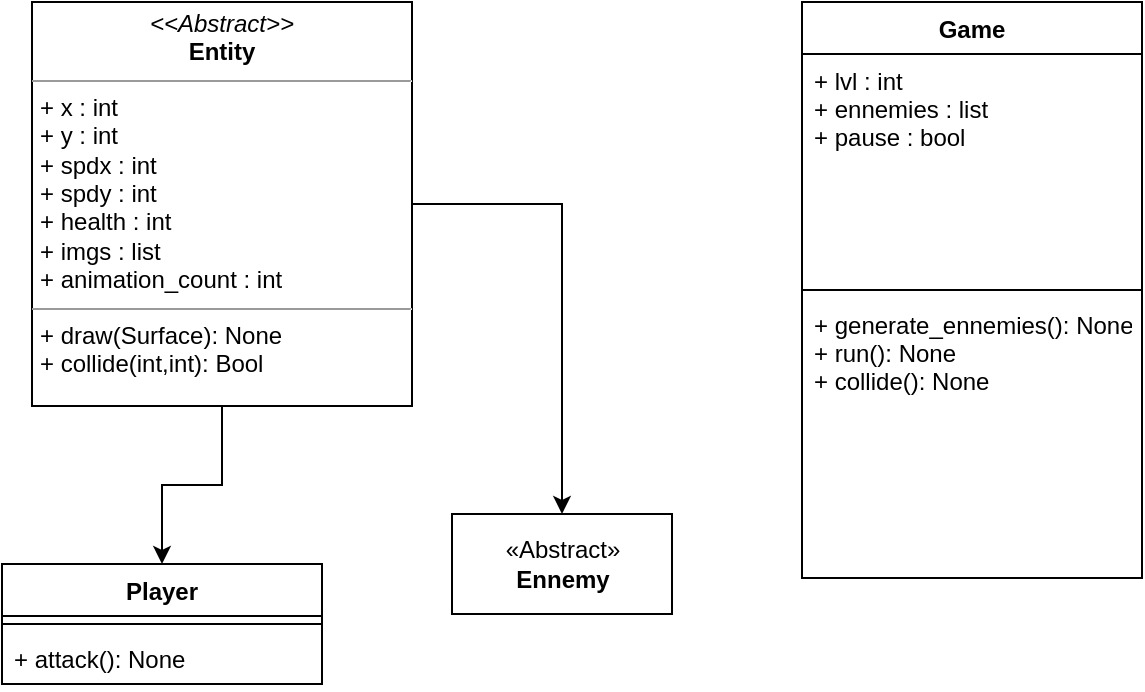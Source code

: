 <mxfile version="11.0.0" type="device"><diagram id="NiFWKrrMraMNU7QMFFw-" name="Page-1"><mxGraphModel dx="1532" dy="870" grid="1" gridSize="10" guides="1" tooltips="1" connect="1" arrows="1" fold="1" page="1" pageScale="1" pageWidth="827" pageHeight="1169" math="0" shadow="0"><root><mxCell id="0"/><mxCell id="1" parent="0"/><mxCell id="YZiMisvFsyYyr45cTbjs-10" value="Player" style="swimlane;fontStyle=1;align=center;verticalAlign=top;childLayout=stackLayout;horizontal=1;startSize=26;horizontalStack=0;resizeParent=1;resizeParentMax=0;resizeLast=0;collapsible=1;marginBottom=0;" vertex="1" parent="1"><mxGeometry x="90" y="341" width="160" height="60" as="geometry"/></mxCell><mxCell id="YZiMisvFsyYyr45cTbjs-12" value="" style="line;strokeWidth=1;fillColor=none;align=left;verticalAlign=middle;spacingTop=-1;spacingLeft=3;spacingRight=3;rotatable=0;labelPosition=right;points=[];portConstraint=eastwest;" vertex="1" parent="YZiMisvFsyYyr45cTbjs-10"><mxGeometry y="26" width="160" height="8" as="geometry"/></mxCell><mxCell id="YZiMisvFsyYyr45cTbjs-13" value="+ attack(): None&#10;" style="text;strokeColor=none;fillColor=none;align=left;verticalAlign=top;spacingLeft=4;spacingRight=4;overflow=hidden;rotatable=0;points=[[0,0.5],[1,0.5]];portConstraint=eastwest;" vertex="1" parent="YZiMisvFsyYyr45cTbjs-10"><mxGeometry y="34" width="160" height="26" as="geometry"/></mxCell><mxCell id="YZiMisvFsyYyr45cTbjs-18" style="edgeStyle=orthogonalEdgeStyle;rounded=0;orthogonalLoop=1;jettySize=auto;html=1;entryX=0.5;entryY=0;entryDx=0;entryDy=0;" edge="1" parent="1" source="YZiMisvFsyYyr45cTbjs-15" target="YZiMisvFsyYyr45cTbjs-10"><mxGeometry relative="1" as="geometry"/></mxCell><mxCell id="YZiMisvFsyYyr45cTbjs-25" style="edgeStyle=orthogonalEdgeStyle;rounded=0;orthogonalLoop=1;jettySize=auto;html=1;exitX=1;exitY=0.5;exitDx=0;exitDy=0;entryX=0.5;entryY=0;entryDx=0;entryDy=0;" edge="1" parent="1" source="YZiMisvFsyYyr45cTbjs-15" target="YZiMisvFsyYyr45cTbjs-35"><mxGeometry relative="1" as="geometry"><mxPoint x="285.333" y="310.333" as="targetPoint"/></mxGeometry></mxCell><mxCell id="YZiMisvFsyYyr45cTbjs-15" value="&lt;p style=&quot;margin: 0px ; margin-top: 4px ; text-align: center&quot;&gt;&lt;i&gt;&amp;lt;&amp;lt;Abstract&amp;gt;&amp;gt;&lt;/i&gt;&lt;br&gt;&lt;b&gt;Entity&lt;/b&gt;&lt;/p&gt;&lt;hr size=&quot;1&quot;&gt;&lt;p style=&quot;margin: 0px ; margin-left: 4px&quot;&gt;+ x : int&lt;br&gt;+ y : int&lt;/p&gt;&lt;p style=&quot;margin: 0px ; margin-left: 4px&quot;&gt;+ spdx : int&lt;/p&gt;&lt;p style=&quot;margin: 0px ; margin-left: 4px&quot;&gt;+ spdy : int&lt;/p&gt;&lt;p style=&quot;margin: 0px ; margin-left: 4px&quot;&gt;+ health : int&lt;/p&gt;&lt;p style=&quot;margin: 0px ; margin-left: 4px&quot;&gt;+ imgs : list&lt;/p&gt;&lt;p style=&quot;margin: 0px ; margin-left: 4px&quot;&gt;+ animation_count : int&lt;/p&gt;&lt;hr size=&quot;1&quot;&gt;&lt;p style=&quot;margin: 0px ; margin-left: 4px&quot;&gt;+ draw(Surface): None&lt;/p&gt;&lt;p style=&quot;margin: 0px ; margin-left: 4px&quot;&gt;+ collide(int,int): Bool&lt;/p&gt;&lt;p style=&quot;margin: 0px ; margin-left: 4px&quot;&gt;&lt;br&gt;&lt;/p&gt;" style="verticalAlign=top;align=left;overflow=fill;fontSize=12;fontFamily=Helvetica;html=1;" vertex="1" parent="1"><mxGeometry x="105" y="60" width="190" height="202" as="geometry"/></mxCell><mxCell id="YZiMisvFsyYyr45cTbjs-35" value="«Abstract»&lt;br&gt;&lt;b&gt;Ennemy&lt;/b&gt;" style="html=1;" vertex="1" parent="1"><mxGeometry x="315" y="316" width="110" height="50" as="geometry"/></mxCell><mxCell id="YZiMisvFsyYyr45cTbjs-45" value="Game" style="swimlane;fontStyle=1;align=center;verticalAlign=top;childLayout=stackLayout;horizontal=1;startSize=26;horizontalStack=0;resizeParent=1;resizeParentMax=0;resizeLast=0;collapsible=1;marginBottom=0;" vertex="1" parent="1"><mxGeometry x="490" y="60" width="170" height="288" as="geometry"/></mxCell><mxCell id="YZiMisvFsyYyr45cTbjs-46" value="+ lvl : int&#10;+ ennemies : list&#10;+ pause : bool&#10;&#10;" style="text;strokeColor=none;fillColor=none;align=left;verticalAlign=top;spacingLeft=4;spacingRight=4;overflow=hidden;rotatable=0;points=[[0,0.5],[1,0.5]];portConstraint=eastwest;" vertex="1" parent="YZiMisvFsyYyr45cTbjs-45"><mxGeometry y="26" width="170" height="114" as="geometry"/></mxCell><mxCell id="YZiMisvFsyYyr45cTbjs-47" value="" style="line;strokeWidth=1;fillColor=none;align=left;verticalAlign=middle;spacingTop=-1;spacingLeft=3;spacingRight=3;rotatable=0;labelPosition=right;points=[];portConstraint=eastwest;" vertex="1" parent="YZiMisvFsyYyr45cTbjs-45"><mxGeometry y="140" width="170" height="8" as="geometry"/></mxCell><mxCell id="YZiMisvFsyYyr45cTbjs-48" value="+ generate_ennemies(): None&#10;+ run(): None&#10;+ collide(): None" style="text;strokeColor=none;fillColor=none;align=left;verticalAlign=top;spacingLeft=4;spacingRight=4;overflow=hidden;rotatable=0;points=[[0,0.5],[1,0.5]];portConstraint=eastwest;" vertex="1" parent="YZiMisvFsyYyr45cTbjs-45"><mxGeometry y="148" width="170" height="140" as="geometry"/></mxCell></root></mxGraphModel></diagram></mxfile>
